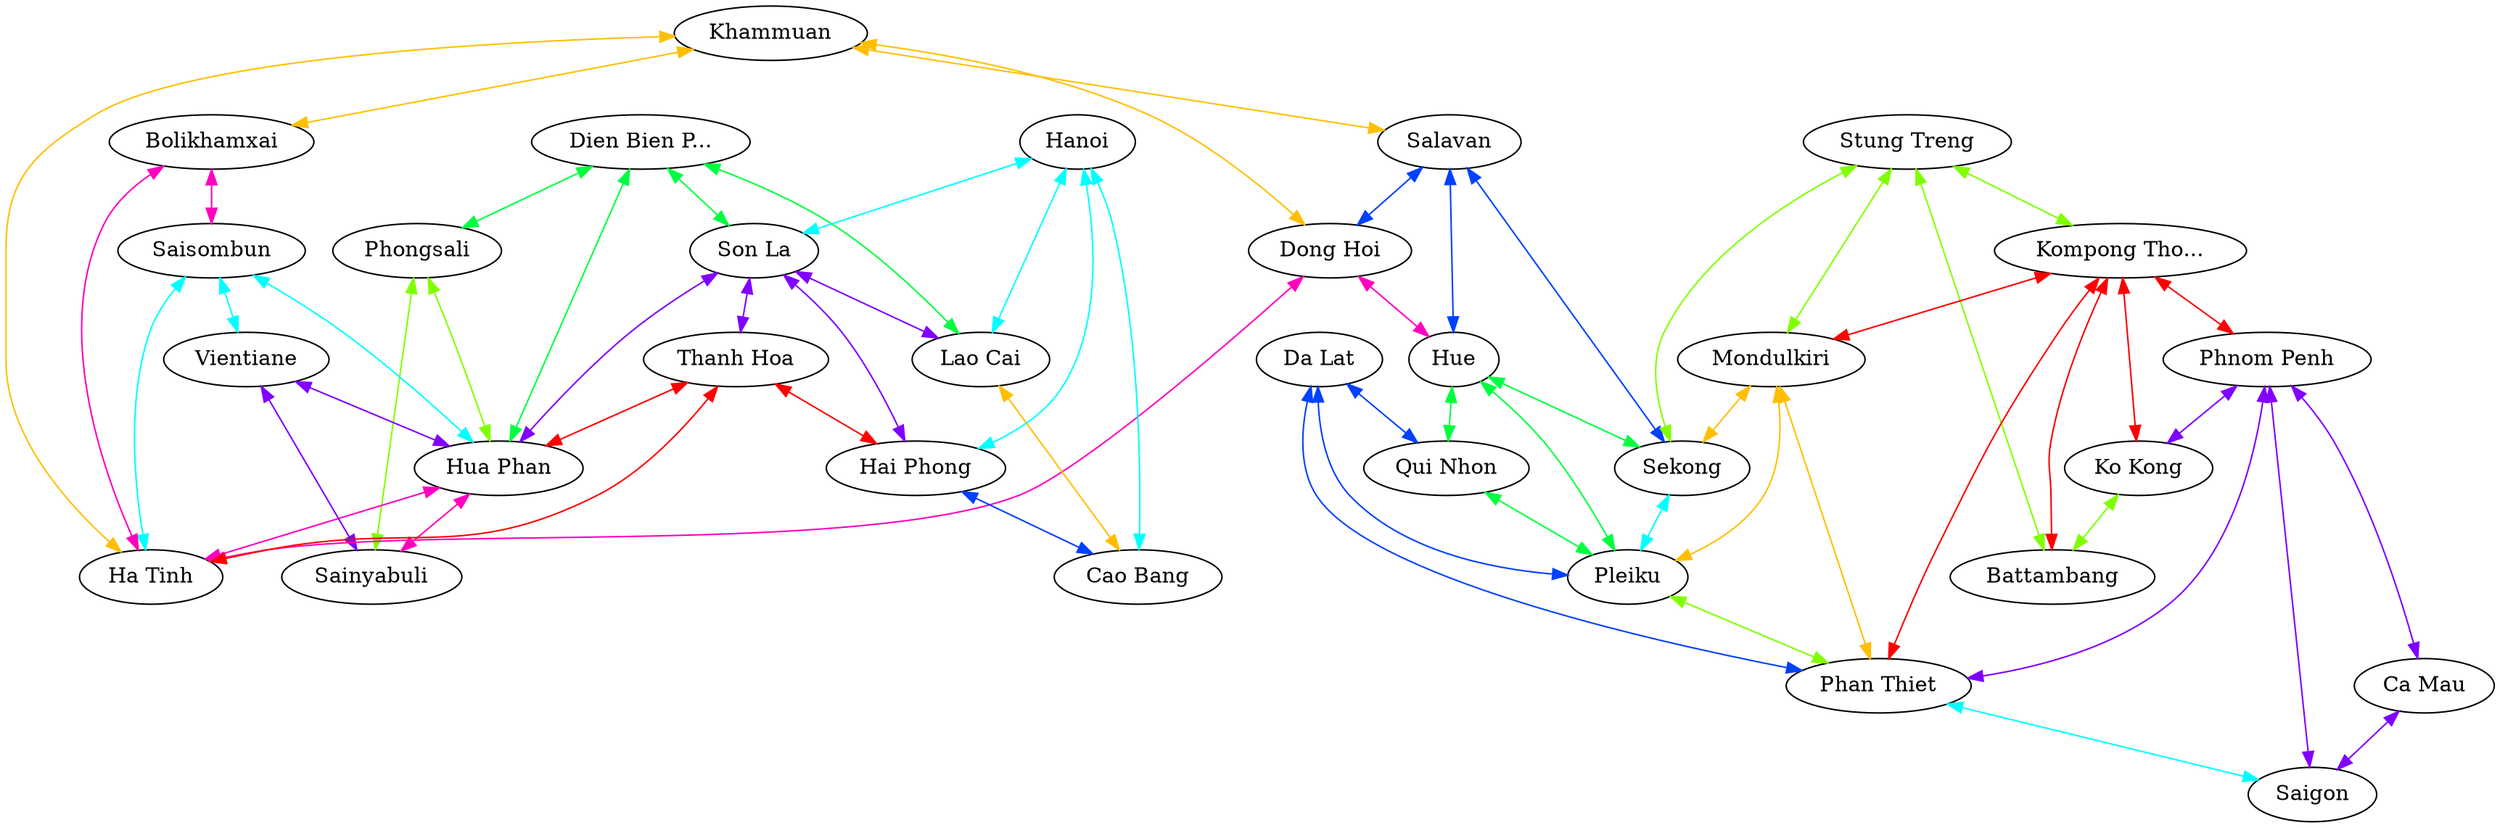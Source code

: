 graph x {
"Phongsali" [pos="1.40277777777778,-1.44444444444444",label="Phongsali"]
"Sainyabuli" [pos="1.02777777777778,-1.95833333333333",label="Sainyabuli"]
"Hua Phan" [pos="1.70833333333333,-1.86111111111111",label="Hua Phan"]
"Vientiane" [pos="1.47222222222222,-2.59722222222222",label="Vientiane"]
"Saisombun" [pos="2.04166666666667,-2.43055555555556",label="Saisombun"]
"Bolikhamxai" [pos="2.59722222222222,-2.59722222222222",label="Bolikhamxai"]
"Khammuan" [pos="3.09722222222222,-3.01388888888889",label="Khammuan"]
"Salavan" [pos="3.16666666666667,-3.65277777777778",label="Salavan"]
"Sekong" [pos="3.97222222222222,-4.54166666666667",label="Sekong"]
"Mondulkiri" [pos="4.20833333333333,-5.19444444444444",label="Mondulkiri"]
"Stung Treng" [pos="2.875,-5.18055555555556",label="Stung Treng"]
"Kompong Thom" [pos="3.29166666666667,-5.73611111111111",label="Kompong Tho..."]
"Battambang" [pos="2.02777777777778,-5.59722222222222",label="Battambang"]
"Ko Kong" [pos="2.09722222222222,-6.40277777777778",label="Ko Kong"]
"Phnom Penh" [pos="3.29166666666667,-6.625",label="Phnom Penh"]
"Ca Mau" [pos="3.23611111111111,-7.63888888888889",label="Ca Mau"]
"Saigon" [pos="3.88888888888889,-7.11111111111111",label="Saigon"]
"Phan Thiet" [pos="4.27777777777778,-6.75",label="Phan Thiet"]
"Da Lat" [pos="5.06944444444444,-6.22222222222222",label="Da Lat"]
"Pleiku" [pos="4.94444444444444,-5.36111111111111",label="Pleiku"]
"Qui Nhon" [pos="5.02777777777778,-4.27777777777778",label="Qui Nhon"]
"Hue" [pos="4.33333333333333,-3.68055555555556",label="Hue"]
"Dong Hoi" [pos="3.97222222222222,-3.44444444444444",label="Dong Hoi"]
"Ha Tinh" [pos="3.15277777777778,-2.625",label="Ha Tinh"]
"Thanh Hoa" [pos="3.11111111111111,-2.05555555555556",label="Thanh Hoa"]
"Hai Phong" [pos="3.40277777777778,-1.75",label="Hai Phong"]
"Cao Bang" [pos="3.41666666666667,-0.791666666666667",label="Cao Bang"]
"Lao Cai" [pos="2.77777777777778,-0.875",label="Lao Cai"]
"Dien Bien Phu" [pos="1.95833333333333,-1.25",label="Dien Bien P..."]
"Son La" [pos="2.19444444444444,-1.43055555555556",label="Son La"]
"Hanoi" [pos="3.18055555555556,-1.22222222222222",label="Hanoi"]
"Khammuan" -- "Dong Hoi" [dir="both",color="0.125,1,1"]
"Khammuan" -- "Bolikhamxai" [dir="both",color="0.125,1,1"]
"Khammuan" -- "Ha Tinh" [dir="both",color="0.125,1,1"]
"Khammuan" -- "Salavan" [dir="both",color="0.125,1,1"]
"Stung Treng" -- "Kompong Thom" [dir="both",color="0.25,1,1"]
"Stung Treng" -- "Mondulkiri" [dir="both",color="0.25,1,1"]
"Stung Treng" -- "Battambang" [dir="both",color="0.25,1,1"]
"Stung Treng" -- "Sekong" [dir="both",color="0.25,1,1"]
"Dien Bien Phu" -- "Phongsali" [dir="both",color="0.375,1,1"]
"Dien Bien Phu" -- "Hua Phan" [dir="both",color="0.375,1,1"]
"Dien Bien Phu" -- "Son La" [dir="both",color="0.375,1,1"]
"Dien Bien Phu" -- "Lao Cai" [dir="both",color="0.375,1,1"]
"Hanoi" -- "Hai Phong" [dir="both",color="0.5,1,1"]
"Hanoi" -- "Cao Bang" [dir="both",color="0.5,1,1"]
"Hanoi" -- "Son La" [dir="both",color="0.5,1,1"]
"Hanoi" -- "Lao Cai" [dir="both",color="0.5,1,1"]
"Salavan" -- "Dong Hoi" [dir="both",color="0.625,1,1"]
"Salavan" -- "Hue" [dir="both",color="0.625,1,1"]
"Salavan" -- "Sekong" [dir="both",color="0.625,1,1"]
"Son La" -- "Hai Phong" [dir="both",color="0.75,1,1"]
"Son La" -- "Hua Phan" [dir="both",color="0.75,1,1"]
"Son La" -- "Thanh Hoa" [dir="both",color="0.75,1,1"]
"Son La" -- "Lao Cai" [dir="both",color="0.75,1,1"]
"Dong Hoi" -- "Hue" [dir="both",color="0.875,1,1"]
"Dong Hoi" -- "Ha Tinh" [dir="both",color="0.875,1,1"]
"Kompong Thom" -- "Mondulkiri" [dir="both",color="1,1,1"]
"Kompong Thom" -- "Battambang" [dir="both",color="1,1,1"]
"Kompong Thom" -- "Phnom Penh" [dir="both",color="1,1,1"]
"Kompong Thom" -- "Phan Thiet" [dir="both",color="1,1,1"]
"Kompong Thom" -- "Ko Kong" [dir="both",color="1,1,1"]
"Mondulkiri" -- "Pleiku" [dir="both",color="0.125,1,1"]
"Mondulkiri" -- "Sekong" [dir="both",color="0.125,1,1"]
"Mondulkiri" -- "Phan Thiet" [dir="both",color="0.125,1,1"]
"Phongsali" -- "Hua Phan" [dir="both",color="0.25,1,1"]
"Phongsali" -- "Sainyabuli" [dir="both",color="0.25,1,1"]
"Hue" -- "Qui Nhon" [dir="both",color="0.375,1,1"]
"Hue" -- "Pleiku" [dir="both",color="0.375,1,1"]
"Hue" -- "Sekong" [dir="both",color="0.375,1,1"]
"Sekong" -- "Pleiku" [dir="both",color="0.5,1,1"]
"Da Lat" -- "Qui Nhon" [dir="both",color="0.625,1,1"]
"Da Lat" -- "Pleiku" [dir="both",color="0.625,1,1"]
"Da Lat" -- "Phan Thiet" [dir="both",color="0.625,1,1"]
"Phnom Penh" -- "Phan Thiet" [dir="both",color="0.75,1,1"]
"Phnom Penh" -- "Ca Mau" [dir="both",color="0.75,1,1"]
"Phnom Penh" -- "Saigon" [dir="both",color="0.75,1,1"]
"Phnom Penh" -- "Ko Kong" [dir="both",color="0.75,1,1"]
"Bolikhamxai" -- "Saisombun" [dir="both",color="0.875,1,1"]
"Bolikhamxai" -- "Ha Tinh" [dir="both",color="0.875,1,1"]
"Thanh Hoa" -- "Hai Phong" [dir="both",color="1,1,1"]
"Thanh Hoa" -- "Hua Phan" [dir="both",color="1,1,1"]
"Thanh Hoa" -- "Ha Tinh" [dir="both",color="1,1,1"]
"Lao Cai" -- "Cao Bang" [dir="both",color="0.125,1,1"]
"Ko Kong" -- "Battambang" [dir="both",color="0.25,1,1"]
"Qui Nhon" -- "Pleiku" [dir="both",color="0.375,1,1"]
"Saisombun" -- "Vientiane" [dir="both",color="0.5,1,1"]
"Saisombun" -- "Hua Phan" [dir="both",color="0.5,1,1"]
"Saisombun" -- "Ha Tinh" [dir="both",color="0.5,1,1"]
"Hai Phong" -- "Cao Bang" [dir="both",color="0.625,1,1"]
"Vientiane" -- "Hua Phan" [dir="both",color="0.75,1,1"]
"Vientiane" -- "Sainyabuli" [dir="both",color="0.75,1,1"]
"Hua Phan" -- "Ha Tinh" [dir="both",color="0.875,1,1"]
"Hua Phan" -- "Sainyabuli" [dir="both",color="0.875,1,1"]
"Pleiku" -- "Phan Thiet" [dir="both",color="0.25,1,1"]
"Phan Thiet" -- "Saigon" [dir="both",color="0.5,1,1"]
"Ca Mau" -- "Saigon" [dir="both",color="0.75,1,1"]
}
